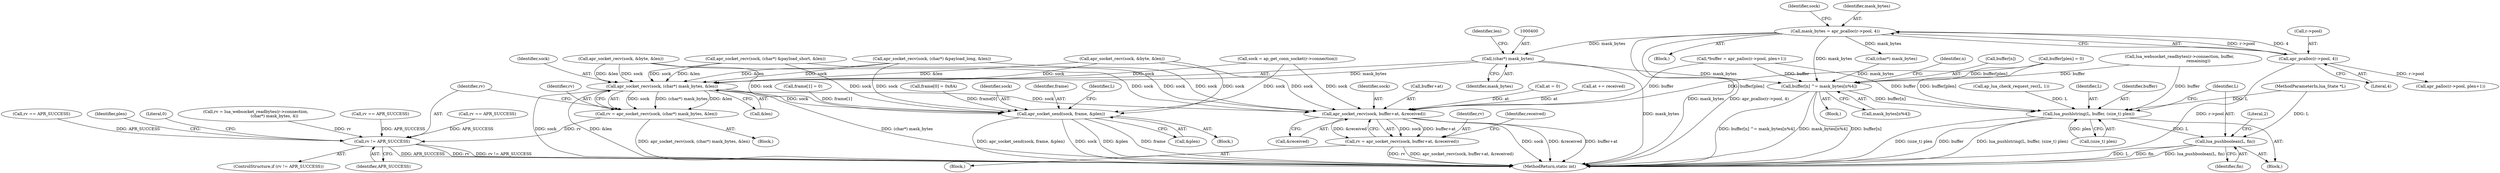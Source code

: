 digraph "0_httpd_643f0fcf3b8ab09a68f0ecd2aa37aafeda3e63ef@pointer" {
"1000399" [label="(Call,(char*) mask_bytes)"];
"1000158" [label="(Call,mask_bytes = apr_pcalloc(r->pool, 4))"];
"1000160" [label="(Call,apr_pcalloc(r->pool, 4))"];
"1000397" [label="(Call,apr_socket_recv(sock, (char*) mask_bytes, &len))"];
"1000395" [label="(Call,rv = apr_socket_recv(sock, (char*) mask_bytes, &len))"];
"1000417" [label="(Call,rv != APR_SUCCESS)"];
"1000471" [label="(Call,apr_socket_recv(sock, buffer+at, &received))"];
"1000469" [label="(Call,rv = apr_socket_recv(sock, buffer+at, &received))"];
"1000558" [label="(Call,apr_socket_send(sock, frame, &plen))"];
"1000519" [label="(Call,buffer[n] ^= mask_bytes[n%4])"];
"1000528" [label="(Call,lua_pushlstring(L, buffer, (size_t) plen))"];
"1000534" [label="(Call,lua_pushboolean(L, fin))"];
"1000561" [label="(Call,&plen)"];
"1000559" [label="(Identifier,sock)"];
"1000433" [label="(Block,)"];
"1000116" [label="(MethodParameterIn,lua_State *L)"];
"1000519" [label="(Call,buffer[n] ^= mask_bytes[n%4])"];
"1000418" [label="(Identifier,rv)"];
"1000529" [label="(Identifier,L)"];
"1000471" [label="(Call,apr_socket_recv(sock, buffer+at, &received))"];
"1000453" [label="(Call,buffer[plen] = 0)"];
"1000558" [label="(Call,apr_socket_send(sock, frame, &plen))"];
"1000530" [label="(Identifier,buffer)"];
"1000117" [label="(Block,)"];
"1000476" [label="(Call,&received)"];
"1000401" [label="(Identifier,mask_bytes)"];
"1000395" [label="(Call,rv = apr_socket_recv(sock, (char*) mask_bytes, &len))"];
"1000394" [label="(Block,)"];
"1000486" [label="(Call,at += received)"];
"1000243" [label="(Call,rv == APR_SUCCESS)"];
"1000465" [label="(Block,)"];
"1000469" [label="(Call,rv = apr_socket_recv(sock, buffer+at, &received))"];
"1000402" [label="(Call,&len)"];
"1000166" [label="(Identifier,sock)"];
"1000225" [label="(Call,apr_socket_recv(sock, &byte, &len))"];
"1000560" [label="(Identifier,frame)"];
"1000564" [label="(Identifier,L)"];
"1000426" [label="(Identifier,plen)"];
"1000440" [label="(Call,at = 0)"];
"1000396" [label="(Identifier,rv)"];
"1000534" [label="(Call,lua_pushboolean(L, fin))"];
"1000422" [label="(Literal,0)"];
"1000480" [label="(Identifier,received)"];
"1000520" [label="(Call,buffer[n])"];
"1000500" [label="(Call,lua_websocket_readbytes(r->connection, buffer, \n                            remaining))"];
"1000528" [label="(Call,lua_pushlstring(L, buffer, (size_t) plen))"];
"1000531" [label="(Call,(size_t) plen)"];
"1000553" [label="(Call,frame[1] = 0)"];
"1000536" [label="(Identifier,fin)"];
"1000398" [label="(Identifier,sock)"];
"1000176" [label="(Call,apr_socket_recv(sock, &byte, &len))"];
"1000419" [label="(Identifier,APR_SUCCESS)"];
"1000548" [label="(Call,frame[0] = 0x8A)"];
"1000406" [label="(Call,rv = lua_websocket_readbytes(r->connection, \n                            (char*) mask_bytes, 4))"];
"1000306" [label="(Call,rv == APR_SUCCESS)"];
"1000159" [label="(Identifier,mask_bytes)"];
"1000470" [label="(Identifier,rv)"];
"1000165" [label="(Call,sock = ap_get_conn_socket(r->connection))"];
"1000352" [label="(Call,rv == APR_SUCCESS)"];
"1000161" [label="(Call,r->pool)"];
"1000158" [label="(Call,mask_bytes = apr_pcalloc(r->pool, 4))"];
"1000535" [label="(Identifier,L)"];
"1000280" [label="(Call,apr_socket_recv(sock, (char*) &payload_short, &len))"];
"1000472" [label="(Identifier,sock)"];
"1000403" [label="(Identifier,len)"];
"1000538" [label="(Literal,2)"];
"1000543" [label="(Block,)"];
"1000330" [label="(Call,apr_socket_recv(sock, (char*) &payload_long, &len))"];
"1000444" [label="(Call,*buffer = apr_palloc(r->pool, plen+1))"];
"1000518" [label="(Block,)"];
"1000397" [label="(Call,apr_socket_recv(sock, (char*) mask_bytes, &len))"];
"1000523" [label="(Call,mask_bytes[n%4])"];
"1000164" [label="(Literal,4)"];
"1000160" [label="(Call,apr_pcalloc(r->pool, 4))"];
"1000567" [label="(MethodReturn,static int)"];
"1000416" [label="(ControlStructure,if (rv != APR_SUCCESS))"];
"1000412" [label="(Call,(char*) mask_bytes)"];
"1000473" [label="(Call,buffer+at)"];
"1000146" [label="(Call,ap_lua_check_request_rec(L, 1))"];
"1000399" [label="(Call,(char*) mask_bytes)"];
"1000517" [label="(Identifier,n)"];
"1000446" [label="(Call,apr_palloc(r->pool, plen+1))"];
"1000417" [label="(Call,rv != APR_SUCCESS)"];
"1000399" -> "1000397"  [label="AST: "];
"1000399" -> "1000401"  [label="CFG: "];
"1000400" -> "1000399"  [label="AST: "];
"1000401" -> "1000399"  [label="AST: "];
"1000403" -> "1000399"  [label="CFG: "];
"1000399" -> "1000567"  [label="DDG: mask_bytes"];
"1000399" -> "1000397"  [label="DDG: mask_bytes"];
"1000158" -> "1000399"  [label="DDG: mask_bytes"];
"1000399" -> "1000519"  [label="DDG: mask_bytes"];
"1000158" -> "1000117"  [label="AST: "];
"1000158" -> "1000160"  [label="CFG: "];
"1000159" -> "1000158"  [label="AST: "];
"1000160" -> "1000158"  [label="AST: "];
"1000166" -> "1000158"  [label="CFG: "];
"1000158" -> "1000567"  [label="DDG: mask_bytes"];
"1000158" -> "1000567"  [label="DDG: apr_pcalloc(r->pool, 4)"];
"1000160" -> "1000158"  [label="DDG: r->pool"];
"1000160" -> "1000158"  [label="DDG: 4"];
"1000158" -> "1000412"  [label="DDG: mask_bytes"];
"1000158" -> "1000519"  [label="DDG: mask_bytes"];
"1000160" -> "1000164"  [label="CFG: "];
"1000161" -> "1000160"  [label="AST: "];
"1000164" -> "1000160"  [label="AST: "];
"1000160" -> "1000567"  [label="DDG: r->pool"];
"1000160" -> "1000446"  [label="DDG: r->pool"];
"1000397" -> "1000395"  [label="AST: "];
"1000397" -> "1000402"  [label="CFG: "];
"1000398" -> "1000397"  [label="AST: "];
"1000402" -> "1000397"  [label="AST: "];
"1000395" -> "1000397"  [label="CFG: "];
"1000397" -> "1000567"  [label="DDG: sock"];
"1000397" -> "1000567"  [label="DDG: &len"];
"1000397" -> "1000567"  [label="DDG: (char*) mask_bytes"];
"1000397" -> "1000395"  [label="DDG: sock"];
"1000397" -> "1000395"  [label="DDG: (char*) mask_bytes"];
"1000397" -> "1000395"  [label="DDG: &len"];
"1000330" -> "1000397"  [label="DDG: sock"];
"1000330" -> "1000397"  [label="DDG: &len"];
"1000225" -> "1000397"  [label="DDG: sock"];
"1000225" -> "1000397"  [label="DDG: &len"];
"1000165" -> "1000397"  [label="DDG: sock"];
"1000280" -> "1000397"  [label="DDG: sock"];
"1000280" -> "1000397"  [label="DDG: &len"];
"1000176" -> "1000397"  [label="DDG: sock"];
"1000176" -> "1000397"  [label="DDG: &len"];
"1000397" -> "1000471"  [label="DDG: sock"];
"1000397" -> "1000558"  [label="DDG: sock"];
"1000395" -> "1000394"  [label="AST: "];
"1000396" -> "1000395"  [label="AST: "];
"1000418" -> "1000395"  [label="CFG: "];
"1000395" -> "1000567"  [label="DDG: apr_socket_recv(sock, (char*) mask_bytes, &len)"];
"1000395" -> "1000417"  [label="DDG: rv"];
"1000417" -> "1000416"  [label="AST: "];
"1000417" -> "1000419"  [label="CFG: "];
"1000418" -> "1000417"  [label="AST: "];
"1000419" -> "1000417"  [label="AST: "];
"1000422" -> "1000417"  [label="CFG: "];
"1000426" -> "1000417"  [label="CFG: "];
"1000417" -> "1000567"  [label="DDG: rv"];
"1000417" -> "1000567"  [label="DDG: rv != APR_SUCCESS"];
"1000417" -> "1000567"  [label="DDG: APR_SUCCESS"];
"1000406" -> "1000417"  [label="DDG: rv"];
"1000352" -> "1000417"  [label="DDG: APR_SUCCESS"];
"1000243" -> "1000417"  [label="DDG: APR_SUCCESS"];
"1000306" -> "1000417"  [label="DDG: APR_SUCCESS"];
"1000471" -> "1000469"  [label="AST: "];
"1000471" -> "1000476"  [label="CFG: "];
"1000472" -> "1000471"  [label="AST: "];
"1000473" -> "1000471"  [label="AST: "];
"1000476" -> "1000471"  [label="AST: "];
"1000469" -> "1000471"  [label="CFG: "];
"1000471" -> "1000567"  [label="DDG: sock"];
"1000471" -> "1000567"  [label="DDG: &received"];
"1000471" -> "1000567"  [label="DDG: buffer+at"];
"1000471" -> "1000469"  [label="DDG: sock"];
"1000471" -> "1000469"  [label="DDG: buffer+at"];
"1000471" -> "1000469"  [label="DDG: &received"];
"1000330" -> "1000471"  [label="DDG: sock"];
"1000225" -> "1000471"  [label="DDG: sock"];
"1000165" -> "1000471"  [label="DDG: sock"];
"1000280" -> "1000471"  [label="DDG: sock"];
"1000176" -> "1000471"  [label="DDG: sock"];
"1000444" -> "1000471"  [label="DDG: buffer"];
"1000453" -> "1000471"  [label="DDG: buffer[plen]"];
"1000440" -> "1000471"  [label="DDG: at"];
"1000486" -> "1000471"  [label="DDG: at"];
"1000469" -> "1000465"  [label="AST: "];
"1000470" -> "1000469"  [label="AST: "];
"1000480" -> "1000469"  [label="CFG: "];
"1000469" -> "1000567"  [label="DDG: apr_socket_recv(sock, buffer+at, &received)"];
"1000469" -> "1000567"  [label="DDG: rv"];
"1000558" -> "1000543"  [label="AST: "];
"1000558" -> "1000561"  [label="CFG: "];
"1000559" -> "1000558"  [label="AST: "];
"1000560" -> "1000558"  [label="AST: "];
"1000561" -> "1000558"  [label="AST: "];
"1000564" -> "1000558"  [label="CFG: "];
"1000558" -> "1000567"  [label="DDG: frame"];
"1000558" -> "1000567"  [label="DDG: apr_socket_send(sock, frame, &plen)"];
"1000558" -> "1000567"  [label="DDG: sock"];
"1000558" -> "1000567"  [label="DDG: &plen"];
"1000330" -> "1000558"  [label="DDG: sock"];
"1000225" -> "1000558"  [label="DDG: sock"];
"1000165" -> "1000558"  [label="DDG: sock"];
"1000280" -> "1000558"  [label="DDG: sock"];
"1000176" -> "1000558"  [label="DDG: sock"];
"1000553" -> "1000558"  [label="DDG: frame[1]"];
"1000548" -> "1000558"  [label="DDG: frame[0]"];
"1000519" -> "1000518"  [label="AST: "];
"1000519" -> "1000523"  [label="CFG: "];
"1000520" -> "1000519"  [label="AST: "];
"1000523" -> "1000519"  [label="AST: "];
"1000517" -> "1000519"  [label="CFG: "];
"1000519" -> "1000567"  [label="DDG: buffer[n]"];
"1000519" -> "1000567"  [label="DDG: buffer[n] ^= mask_bytes[n%4]"];
"1000519" -> "1000567"  [label="DDG: mask_bytes[n%4]"];
"1000444" -> "1000519"  [label="DDG: buffer"];
"1000500" -> "1000519"  [label="DDG: buffer"];
"1000453" -> "1000519"  [label="DDG: buffer[plen]"];
"1000412" -> "1000519"  [label="DDG: mask_bytes"];
"1000519" -> "1000528"  [label="DDG: buffer[n]"];
"1000528" -> "1000433"  [label="AST: "];
"1000528" -> "1000531"  [label="CFG: "];
"1000529" -> "1000528"  [label="AST: "];
"1000530" -> "1000528"  [label="AST: "];
"1000531" -> "1000528"  [label="AST: "];
"1000535" -> "1000528"  [label="CFG: "];
"1000528" -> "1000567"  [label="DDG: lua_pushlstring(L, buffer, (size_t) plen)"];
"1000528" -> "1000567"  [label="DDG: (size_t) plen"];
"1000528" -> "1000567"  [label="DDG: buffer"];
"1000146" -> "1000528"  [label="DDG: L"];
"1000116" -> "1000528"  [label="DDG: L"];
"1000444" -> "1000528"  [label="DDG: buffer"];
"1000500" -> "1000528"  [label="DDG: buffer"];
"1000453" -> "1000528"  [label="DDG: buffer[plen]"];
"1000531" -> "1000528"  [label="DDG: plen"];
"1000528" -> "1000534"  [label="DDG: L"];
"1000534" -> "1000433"  [label="AST: "];
"1000534" -> "1000536"  [label="CFG: "];
"1000535" -> "1000534"  [label="AST: "];
"1000536" -> "1000534"  [label="AST: "];
"1000538" -> "1000534"  [label="CFG: "];
"1000534" -> "1000567"  [label="DDG: fin"];
"1000534" -> "1000567"  [label="DDG: lua_pushboolean(L, fin)"];
"1000534" -> "1000567"  [label="DDG: L"];
"1000116" -> "1000534"  [label="DDG: L"];
}
